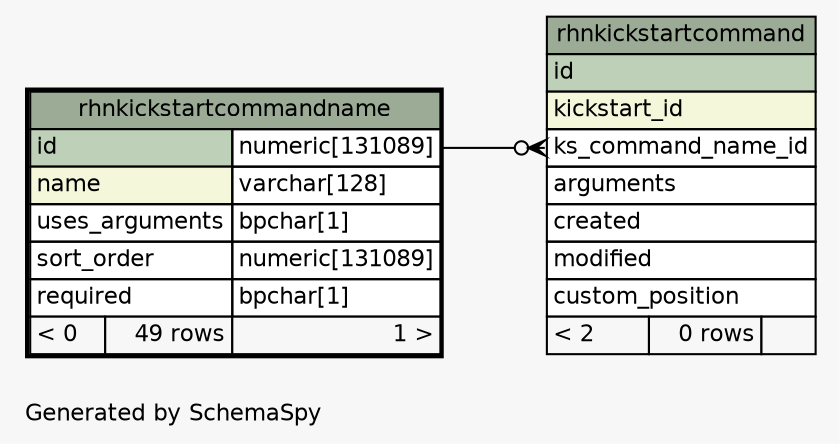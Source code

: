 // dot 2.26.0 on Linux 2.6.32-696.6.3.el6.x86_64
// SchemaSpy rev 590
digraph "oneDegreeRelationshipsDiagram" {
  graph [
    rankdir="RL"
    bgcolor="#f7f7f7"
    label="\nGenerated by SchemaSpy"
    labeljust="l"
    nodesep="0.18"
    ranksep="0.46"
    fontname="Helvetica"
    fontsize="11"
  ];
  node [
    fontname="Helvetica"
    fontsize="11"
    shape="plaintext"
  ];
  edge [
    arrowsize="0.8"
  ];
  "rhnkickstartcommand":"ks_command_name_id":w -> "rhnkickstartcommandname":"id.type":e [arrowhead=none dir=back arrowtail=crowodot];
  "rhnkickstartcommand" [
    label=<
    <TABLE BORDER="0" CELLBORDER="1" CELLSPACING="0" BGCOLOR="#ffffff">
      <TR><TD COLSPAN="3" BGCOLOR="#9bab96" ALIGN="CENTER">rhnkickstartcommand</TD></TR>
      <TR><TD PORT="id" COLSPAN="3" BGCOLOR="#bed1b8" ALIGN="LEFT">id</TD></TR>
      <TR><TD PORT="kickstart_id" COLSPAN="3" BGCOLOR="#f4f7da" ALIGN="LEFT">kickstart_id</TD></TR>
      <TR><TD PORT="ks_command_name_id" COLSPAN="3" ALIGN="LEFT">ks_command_name_id</TD></TR>
      <TR><TD PORT="arguments" COLSPAN="3" ALIGN="LEFT">arguments</TD></TR>
      <TR><TD PORT="created" COLSPAN="3" ALIGN="LEFT">created</TD></TR>
      <TR><TD PORT="modified" COLSPAN="3" ALIGN="LEFT">modified</TD></TR>
      <TR><TD PORT="custom_position" COLSPAN="3" ALIGN="LEFT">custom_position</TD></TR>
      <TR><TD ALIGN="LEFT" BGCOLOR="#f7f7f7">&lt; 2</TD><TD ALIGN="RIGHT" BGCOLOR="#f7f7f7">0 rows</TD><TD ALIGN="RIGHT" BGCOLOR="#f7f7f7">  </TD></TR>
    </TABLE>>
    URL="rhnkickstartcommand.html"
    tooltip="rhnkickstartcommand"
  ];
  "rhnkickstartcommandname" [
    label=<
    <TABLE BORDER="2" CELLBORDER="1" CELLSPACING="0" BGCOLOR="#ffffff">
      <TR><TD COLSPAN="3" BGCOLOR="#9bab96" ALIGN="CENTER">rhnkickstartcommandname</TD></TR>
      <TR><TD PORT="id" COLSPAN="2" BGCOLOR="#bed1b8" ALIGN="LEFT">id</TD><TD PORT="id.type" ALIGN="LEFT">numeric[131089]</TD></TR>
      <TR><TD PORT="name" COLSPAN="2" BGCOLOR="#f4f7da" ALIGN="LEFT">name</TD><TD PORT="name.type" ALIGN="LEFT">varchar[128]</TD></TR>
      <TR><TD PORT="uses_arguments" COLSPAN="2" ALIGN="LEFT">uses_arguments</TD><TD PORT="uses_arguments.type" ALIGN="LEFT">bpchar[1]</TD></TR>
      <TR><TD PORT="sort_order" COLSPAN="2" ALIGN="LEFT">sort_order</TD><TD PORT="sort_order.type" ALIGN="LEFT">numeric[131089]</TD></TR>
      <TR><TD PORT="required" COLSPAN="2" ALIGN="LEFT">required</TD><TD PORT="required.type" ALIGN="LEFT">bpchar[1]</TD></TR>
      <TR><TD ALIGN="LEFT" BGCOLOR="#f7f7f7">&lt; 0</TD><TD ALIGN="RIGHT" BGCOLOR="#f7f7f7">49 rows</TD><TD ALIGN="RIGHT" BGCOLOR="#f7f7f7">1 &gt;</TD></TR>
    </TABLE>>
    URL="rhnkickstartcommandname.html"
    tooltip="rhnkickstartcommandname"
  ];
}
